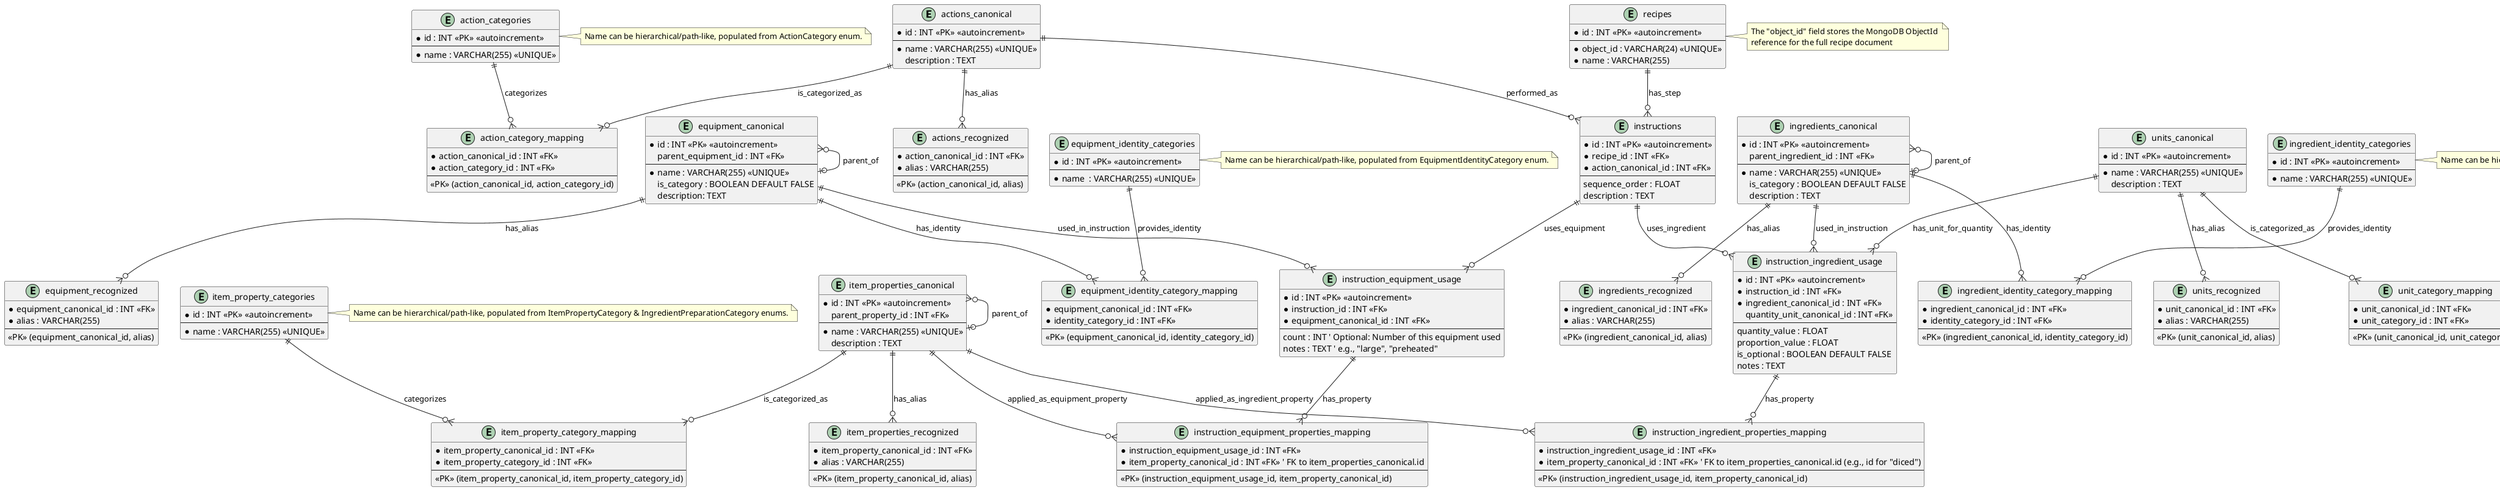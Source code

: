 @startuml "Relational Database Schema"

/' ACTIONS - CANONICAL
Defines master list of action terms
'/
entity "actions_canonical" {
  *id : INT <<PK>> <<autoincrement>>
  --
  *name : VARCHAR(255) <<UNIQUE>>
  description : TEXT
}

/' ACTIONS - RECOGNIZED
Maps aliases to their canonical actions '/
entity "actions_recognized" {
  *action_canonical_id : INT <<FK>>
  *alias : VARCHAR(255)
  --
  <<PK>> (action_canonical_id, alias)
}

actions_canonical ||--o{ actions_recognized : has_alias

/' ACTIONS - CATEGORY DEFINITIONS (ActionCategory)
Defines category values for actions '/
entity "action_categories" {
  *id : INT <<PK>> <<autoincrement>>
  --
  *name : VARCHAR(255) <<UNIQUE>>
}
note right of action_categories: Name can be hierarchical/path-like, populated from ActionCategory enum.

/' ACTIONS -> CATEGORIES
Maps canonical actions to their categories'/
entity "action_category_mapping" {
  *action_canonical_id : INT <<FK>>
  *action_category_id : INT <<FK>>
  --
  <<PK>> (action_canonical_id, action_category_id)
}

actions_canonical ||--o{ action_category_mapping : is_categorized_as
action_categories ||--o{ action_category_mapping : categorizes


/' INGREDIENTS - CANONICAL
Defines master list of ingredient terms '/
entity "ingredients_canonical" {
  *id : INT <<PK>> <<autoincrement>>
  parent_ingredient_id : INT <<FK>>
  --
  *name : VARCHAR(255) <<UNIQUE>>
  is_category : BOOLEAN DEFAULT FALSE
  description : TEXT
}

ingredients_canonical }o--o| ingredients_canonical : parent_of

/' INGREDIENTS - RECOGNIZED
Maps aliases to their canonical ingredient '/
entity "ingredients_recognized" {
  *ingredient_canonical_id : INT <<FK>>
  *alias : VARCHAR(255)
  --
  <<PK>> (ingredient_canonical_id, alias)
}

ingredients_canonical ||--o{ ingredients_recognized : has_alias

/' INGREDIENTS - CATEGORY DEFINITIONS (IngredientIdentityCategory)
Defines category values for ingredients '/
entity "ingredient_identity_categories" {
  *id : INT <<PK>> <<autoincrement>>
  --
  *name : VARCHAR(255) <<UNIQUE>>
}
note right of ingredient_identity_categories: Name can be hierarchical/path-like, populated from IngredientIdentityCategory enum.

/' INGREDIENTS -> CATEGORIES (IngredientIdentityCategory)
Maps canonical ingredient terms to their identity categories '/
entity "ingredient_identity_category_mapping" {
  *ingredient_canonical_id : INT <<FK>>
  *identity_category_id : INT <<FK>>
  --
  <<PK>> (ingredient_canonical_id, identity_category_id)
}

ingredients_canonical ||--o{ ingredient_identity_category_mapping : has_identity
ingredient_identity_categories ||--o{ ingredient_identity_category_mapping : provides_identity


/' EQUIPMENT - CANONICAL
Defines master list of equipment terms '/
entity "equipment_canonical" {
  *id : INT <<PK>> <<autoincrement>>
  parent_equipment_id : INT <<FK>>
  --
  *name : VARCHAR(255) <<UNIQUE>>
  is_category : BOOLEAN DEFAULT FALSE
  description: TEXT
}

equipment_canonical }o--o| equipment_canonical : parent_of

/' EQUIPMENT > RECOGNIZED
Maps alises to their canonical equipment '/
entity "equipment_recognized" {
  *equipment_canonical_id : INT <<FK>>
  *alias : VARCHAR(255)
  --
  <<PK>> (equipment_canonical_id, alias)
}

equipment_canonical ||--o{ equipment_recognized : has_alias

/' EQUIPMENT - CATEGORY DEFINITIONS (EquipmentIdentityCategory)
Defines identity categories for equipment '/
entity "equipment_identity_categories" {
  *id : INT <<PK>> <<autoincrement>>
  --
  *name  : VARCHAR(255) <<UNIQUE>>
}
note right of equipment_identity_categories: Name can be hierarchical/path-like, populated from EquipmentIdentityCategory enum.

/' EQUIPMENT -> CATEGORIES
Maps canonical equipment to their identity categories '/
entity "equipment_identity_category_mapping" {
  *equipment_canonical_id : INT <<FK>>
  *identity_category_id : INT <<FK>>
  --
  <<PK>> (equipment_canonical_id, identity_category_id)
}

equipment_canonical ||--o{ equipment_identity_category_mapping : has_identity
equipment_identity_categories ||--o{ equipment_identity_category_mapping : provides_identity


/' UNITS - CANONICAL
Defines master list of unit terms '/
entity "units_canonical" {
  *id : INT <<PK>> <<autoincrement>> 
  --
  *name : VARCHAR(255) <<UNIQUE>>
  description : TEXT
}

/' UNITS - RECOGNIZED
Maps aliases to their canonical units '/
entity "units_recognized" {
  *unit_canonical_id : INT <<FK>>
  *alias : VARCHAR(255)
  --
  <<PK>> (unit_canonical_id, alias)
}

units_canonical ||--o{ units_recognized : has_alias

/' UNITS - CATEGORY DEFINITIONS (UnitCategory)
Defines valid category values for units '/
entity "unit_categories" {
  *id : INT <<PK>> <<autoincrement>>
  --
  *name : VARCHAR(255) <<UNIQUE>>
}
note right of unit_categories: Name can be hierarchical/path-like, populated from UnitCategory enum.

/' UNITS -> CATEGORIES
Maps canonical units to their unit categories '/
entity "unit_category_mapping" {
  *unit_canonical_id : INT <<FK>>
  *unit_category_id : INT <<FK>>
  --
  <<PK>> (unit_canonical_id, unit_category_id)
}

units_canonical ||--o{ unit_category_mapping : is_categorized_as
unit_categories ||--o{ unit_category_mapping : categorizes

/' ITEM_PROPERTIES - CATEGORIES DEFINITIONS (ItemPropertyCategory)
Defines 'types' of properties e.g. 'PREPARATION_STYLE', 'RELATIVE_SIZE' '/
entity "item_property_categories" {
  *id : INT <<PK>> <<autoincrement>>
  --
  *name : VARCHAR(255) <<UNIQUE>>
}
note right of item_property_categories: Name can be hierarchical/path-like, populated from ItemPropertyCategory & IngredientPreparationCategory enums.

/' ITEM_PROPERTIES - CANONICAL
Defines master list of actual property values  e.g. 'large', 'red' '/
entity "item_properties_canonical" {
  *id : INT <<PK>> <<autoincrement>>
  parent_property_id : INT <<FK>>
  --
  *name : VARCHAR(255) <<UNIQUE>>
  description : TEXT
}

item_properties_canonical }o--o| item_properties_canonical : parent_of

/' ITEM_PROPERTIES - RECOGNIZED
Maps aliases to canonical properties '/
entity "item_properties_recognized" {
  *item_property_canonical_id : INT <<FK>>
  *alias : VARCHAR(255)
  --
  <<PK>> (item_property_canonical_id, alias)
}

item_properties_canonical ||--o{ item_properties_recognized : has_alias

' ITEM_PROPERTIES -> CATEGORIES
entity "item_property_category_mapping" {
  *item_property_canonical_id : INT <<FK>>
  *item_property_category_id : INT <<FK>>
  --
  <<PK>> (item_property_canonical_id, item_property_category_id)
}

item_properties_canonical ||--o{ item_property_category_mapping : is_categorized_as
item_property_categories ||--o{ item_property_category_mapping : categorizes


/' RECIPE
Master list of recipes '/
entity "recipes" {
  *id : INT <<PK>> <<autoincrement>>
  --
  *object_id : VARCHAR(24) <<UNIQUE>>
  *name : VARCHAR(255)
}
note right of recipes
  The "object_id" field stores the MongoDB ObjectId 
  reference for the full recipe document
end note

/' INSTRUCTIONS
Defines individual steps within recipes, mapping to an action '/
entity "instructions" {
  *id : INT <<PK>> <<autoincrement>>
  *recipe_id : INT <<FK>>
  *action_canonical_id : INT <<FK>>
  --
  sequence_order : FLOAT
  description : TEXT
}

recipes ||--o{ instructions : has_step
actions_canonical ||--o{ instructions : performed_as

/' INSTRUCTION <-> INGREDIENTS USAGE
Details how an ingredient is used in a specific instruction. '/
entity "instruction_ingredient_usage" {
  *id : INT <<PK>> <<autoincrement>>
  *instruction_id : INT <<FK>>
  *ingredient_canonical_id : INT <<FK>>
  quantity_unit_canonical_id : INT <<FK>>
  --
  quantity_value : FLOAT
  proportion_value : FLOAT
  is_optional : BOOLEAN DEFAULT FALSE
  notes : TEXT
}

instructions ||--o{ instruction_ingredient_usage : uses_ingredient
ingredients_canonical ||--o{ instruction_ingredient_usage : used_in_instruction
units_canonical ||--o{ instruction_ingredient_usage : has_unit_for_quantity

/' INSTRUCTION_INGREDIENT_USAGE -> ITEM_PROPERTIES
Maps an ingredient's usage in an instruction to its specific item properties (e.g., cut_style="diced"). '/
entity "instruction_ingredient_properties_mapping" {
  *instruction_ingredient_usage_id : INT <<FK>>
  *item_property_canonical_id : INT <<FK>> ' FK to item_properties_canonical.id (e.g., id for "diced")
  --
  <<PK>> (instruction_ingredient_usage_id, item_property_canonical_id)
}
instruction_ingredient_usage ||--o{ instruction_ingredient_properties_mapping : has_property
item_properties_canonical ||--o{ instruction_ingredient_properties_mapping : applied_as_ingredient_property

/' INSTRUCTION <-> EQUIPMENT USAGE
Details how equipment is used in a specific instruction. '/
entity "instruction_equipment_usage" {
  *id : INT <<PK>> <<autoincrement>>
  *instruction_id : INT <<FK>>
  *equipment_canonical_id : INT <<FK>>
  --
  count : INT ' Optional: Number of this equipment used
  notes : TEXT ' e.g., "large", "preheated"
}
instructions ||--o{ instruction_equipment_usage : uses_equipment
equipment_canonical ||--o{ instruction_equipment_usage : used_in_instruction

/' INSTRUCTION_EQUIPMENT_USAGE -> ITEM_PROPERTIES
Maps equipment usage in an instruction to its specific item properties (e.g., material="cast iron", state="preheated"). '/
entity "instruction_equipment_properties_mapping" {
  *instruction_equipment_usage_id : INT <<FK>>
  *item_property_canonical_id : INT <<FK>> ' FK to item_properties_canonical.id
  --
  <<PK>> (instruction_equipment_usage_id, item_property_canonical_id)
}
instruction_equipment_usage ||--o{ instruction_equipment_properties_mapping : has_property
item_properties_canonical ||--o{ instruction_equipment_properties_mapping : applied_as_equipment_property

@enduml